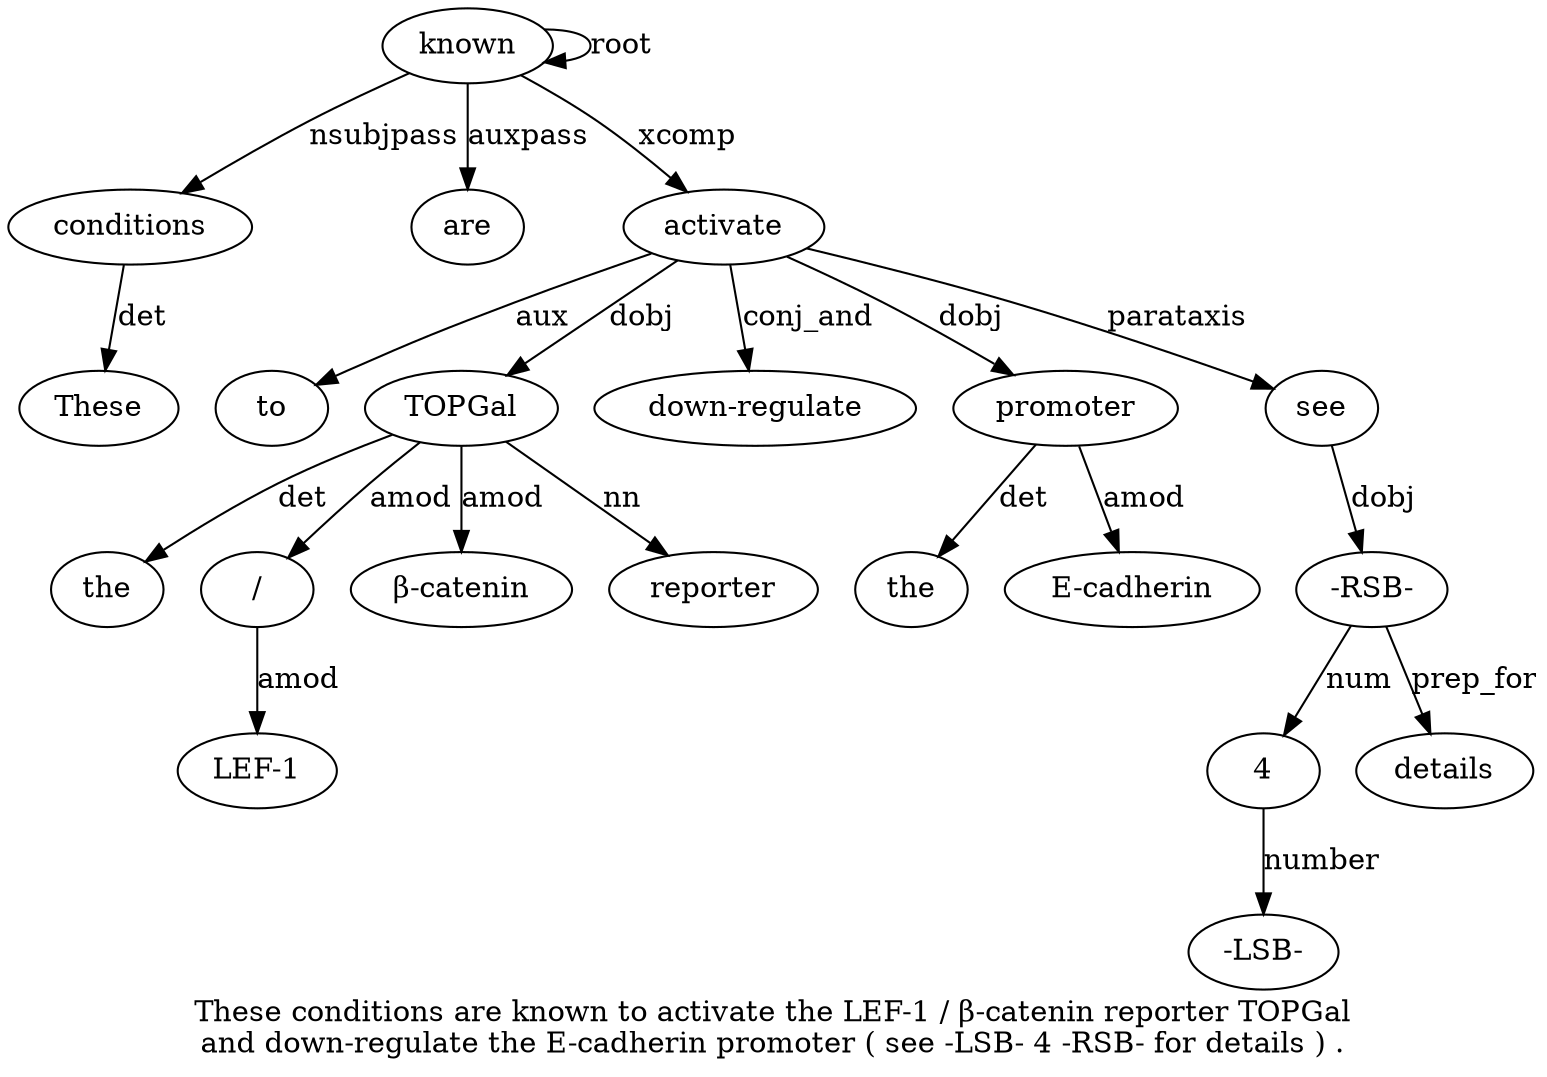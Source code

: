 digraph "These conditions are known to activate the LEF-1 / β-catenin reporter TOPGal and down-regulate the E-cadherin promoter ( see -LSB- 4 -RSB- for details ) ." {
label="These conditions are known to activate the LEF-1 / β-catenin reporter TOPGal
and down-regulate the E-cadherin promoter ( see -LSB- 4 -RSB- for details ) .";
conditions2 [style=filled, fillcolor=white, label=conditions];
These1 [style=filled, fillcolor=white, label=These];
conditions2 -> These1  [label=det];
known4 [style=filled, fillcolor=white, label=known];
known4 -> conditions2  [label=nsubjpass];
are3 [style=filled, fillcolor=white, label=are];
known4 -> are3  [label=auxpass];
known4 -> known4  [label=root];
activate6 [style=filled, fillcolor=white, label=activate];
to5 [style=filled, fillcolor=white, label=to];
activate6 -> to5  [label=aux];
known4 -> activate6  [label=xcomp];
TOPGal12 [style=filled, fillcolor=white, label=TOPGal];
the7 [style=filled, fillcolor=white, label=the];
TOPGal12 -> the7  [label=det];
"/9" [style=filled, fillcolor=white, label="/"];
"LEF-18" [style=filled, fillcolor=white, label="LEF-1"];
"/9" -> "LEF-18"  [label=amod];
TOPGal12 -> "/9"  [label=amod];
"β-catenin10" [style=filled, fillcolor=white, label="β-catenin"];
TOPGal12 -> "β-catenin10"  [label=amod];
reporter11 [style=filled, fillcolor=white, label=reporter];
TOPGal12 -> reporter11  [label=nn];
activate6 -> TOPGal12  [label=dobj];
"down-regulate14" [style=filled, fillcolor=white, label="down-regulate"];
activate6 -> "down-regulate14"  [label=conj_and];
promoter17 [style=filled, fillcolor=white, label=promoter];
the15 [style=filled, fillcolor=white, label=the];
promoter17 -> the15  [label=det];
"E-cadherin16" [style=filled, fillcolor=white, label="E-cadherin"];
promoter17 -> "E-cadherin16"  [label=amod];
activate6 -> promoter17  [label=dobj];
see19 [style=filled, fillcolor=white, label=see];
activate6 -> see19  [label=parataxis];
421 [style=filled, fillcolor=white, label=4];
"-LSB-20" [style=filled, fillcolor=white, label="-LSB-"];
421 -> "-LSB-20"  [label=number];
"-RSB-22" [style=filled, fillcolor=white, label="-RSB-"];
"-RSB-22" -> 421  [label=num];
see19 -> "-RSB-22"  [label=dobj];
details24 [style=filled, fillcolor=white, label=details];
"-RSB-22" -> details24  [label=prep_for];
}

